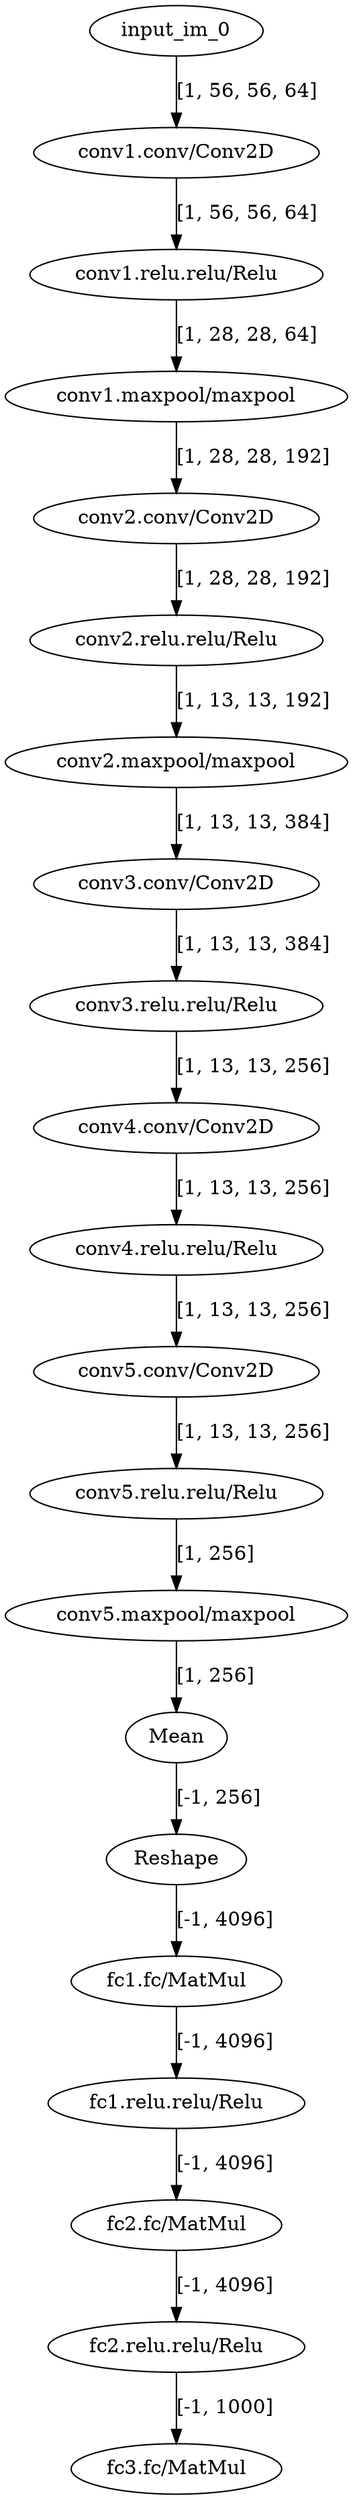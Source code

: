 // Network Graph View
digraph {
	input_im_0 [label=input_im_0]
	"conv1.conv/Conv2D" [label="conv1.conv/Conv2D"]
	input_im_0 -> "conv1.conv/Conv2D" [label="[1, 56, 56, 64]"]
	"conv1.relu.relu/Relu" [label="conv1.relu.relu/Relu"]
	"conv1.conv/Conv2D" -> "conv1.relu.relu/Relu" [label="[1, 56, 56, 64]"]
	"conv1.maxpool/maxpool" [label="conv1.maxpool/maxpool"]
	"conv1.relu.relu/Relu" -> "conv1.maxpool/maxpool" [label="[1, 28, 28, 64]"]
	"conv2.conv/Conv2D" [label="conv2.conv/Conv2D"]
	"conv1.maxpool/maxpool" -> "conv2.conv/Conv2D" [label="[1, 28, 28, 192]"]
	"conv2.relu.relu/Relu" [label="conv2.relu.relu/Relu"]
	"conv2.conv/Conv2D" -> "conv2.relu.relu/Relu" [label="[1, 28, 28, 192]"]
	"conv2.maxpool/maxpool" [label="conv2.maxpool/maxpool"]
	"conv2.relu.relu/Relu" -> "conv2.maxpool/maxpool" [label="[1, 13, 13, 192]"]
	"conv3.conv/Conv2D" [label="conv3.conv/Conv2D"]
	"conv2.maxpool/maxpool" -> "conv3.conv/Conv2D" [label="[1, 13, 13, 384]"]
	"conv3.relu.relu/Relu" [label="conv3.relu.relu/Relu"]
	"conv3.conv/Conv2D" -> "conv3.relu.relu/Relu" [label="[1, 13, 13, 384]"]
	"conv4.conv/Conv2D" [label="conv4.conv/Conv2D"]
	"conv3.relu.relu/Relu" -> "conv4.conv/Conv2D" [label="[1, 13, 13, 256]"]
	"conv4.relu.relu/Relu" [label="conv4.relu.relu/Relu"]
	"conv4.conv/Conv2D" -> "conv4.relu.relu/Relu" [label="[1, 13, 13, 256]"]
	"conv5.conv/Conv2D" [label="conv5.conv/Conv2D"]
	"conv4.relu.relu/Relu" -> "conv5.conv/Conv2D" [label="[1, 13, 13, 256]"]
	"conv5.relu.relu/Relu" [label="conv5.relu.relu/Relu"]
	"conv5.conv/Conv2D" -> "conv5.relu.relu/Relu" [label="[1, 13, 13, 256]"]
	"conv5.maxpool/maxpool" [label="conv5.maxpool/maxpool"]
	"conv5.relu.relu/Relu" -> "conv5.maxpool/maxpool" [label="[1, 256]"]
	Mean [label=Mean]
	"conv5.maxpool/maxpool" -> Mean [label="[1, 256]"]
	Reshape [label=Reshape]
	Mean -> Reshape [label="[-1, 256]"]
	"fc1.fc/MatMul" [label="fc1.fc/MatMul"]
	Reshape -> "fc1.fc/MatMul" [label="[-1, 4096]"]
	"fc1.relu.relu/Relu" [label="fc1.relu.relu/Relu"]
	"fc1.fc/MatMul" -> "fc1.relu.relu/Relu" [label="[-1, 4096]"]
	"fc2.fc/MatMul" [label="fc2.fc/MatMul"]
	"fc1.relu.relu/Relu" -> "fc2.fc/MatMul" [label="[-1, 4096]"]
	"fc2.relu.relu/Relu" [label="fc2.relu.relu/Relu"]
	"fc2.fc/MatMul" -> "fc2.relu.relu/Relu" [label="[-1, 4096]"]
	"fc3.fc/MatMul" [label="fc3.fc/MatMul"]
	"fc2.relu.relu/Relu" -> "fc3.fc/MatMul" [label="[-1, 1000]"]
}
